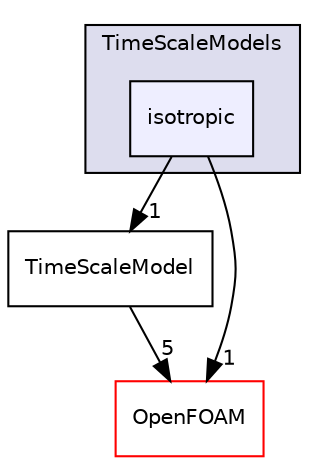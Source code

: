 digraph "src/lagrangian/intermediate/submodels/MPPIC/TimeScaleModels/isotropic" {
  bgcolor=transparent;
  compound=true
  node [ fontsize="10", fontname="Helvetica"];
  edge [ labelfontsize="10", labelfontname="Helvetica"];
  subgraph clusterdir_eb34afd0ce3dd2051d17f60c79db9853 {
    graph [ bgcolor="#ddddee", pencolor="black", label="TimeScaleModels" fontname="Helvetica", fontsize="10", URL="dir_eb34afd0ce3dd2051d17f60c79db9853.html"]
  dir_6b29f6c38cd623f8446499bc69f18c48 [shape=box, label="isotropic", style="filled", fillcolor="#eeeeff", pencolor="black", URL="dir_6b29f6c38cd623f8446499bc69f18c48.html"];
  }
  dir_60d0005af56f41223ba0e7ef131a26c6 [shape=box label="TimeScaleModel" URL="dir_60d0005af56f41223ba0e7ef131a26c6.html"];
  dir_c5473ff19b20e6ec4dfe5c310b3778a8 [shape=box label="OpenFOAM" color="red" URL="dir_c5473ff19b20e6ec4dfe5c310b3778a8.html"];
  dir_60d0005af56f41223ba0e7ef131a26c6->dir_c5473ff19b20e6ec4dfe5c310b3778a8 [headlabel="5", labeldistance=1.5 headhref="dir_001598_001896.html"];
  dir_6b29f6c38cd623f8446499bc69f18c48->dir_60d0005af56f41223ba0e7ef131a26c6 [headlabel="1", labeldistance=1.5 headhref="dir_001596_001598.html"];
  dir_6b29f6c38cd623f8446499bc69f18c48->dir_c5473ff19b20e6ec4dfe5c310b3778a8 [headlabel="1", labeldistance=1.5 headhref="dir_001596_001896.html"];
}

